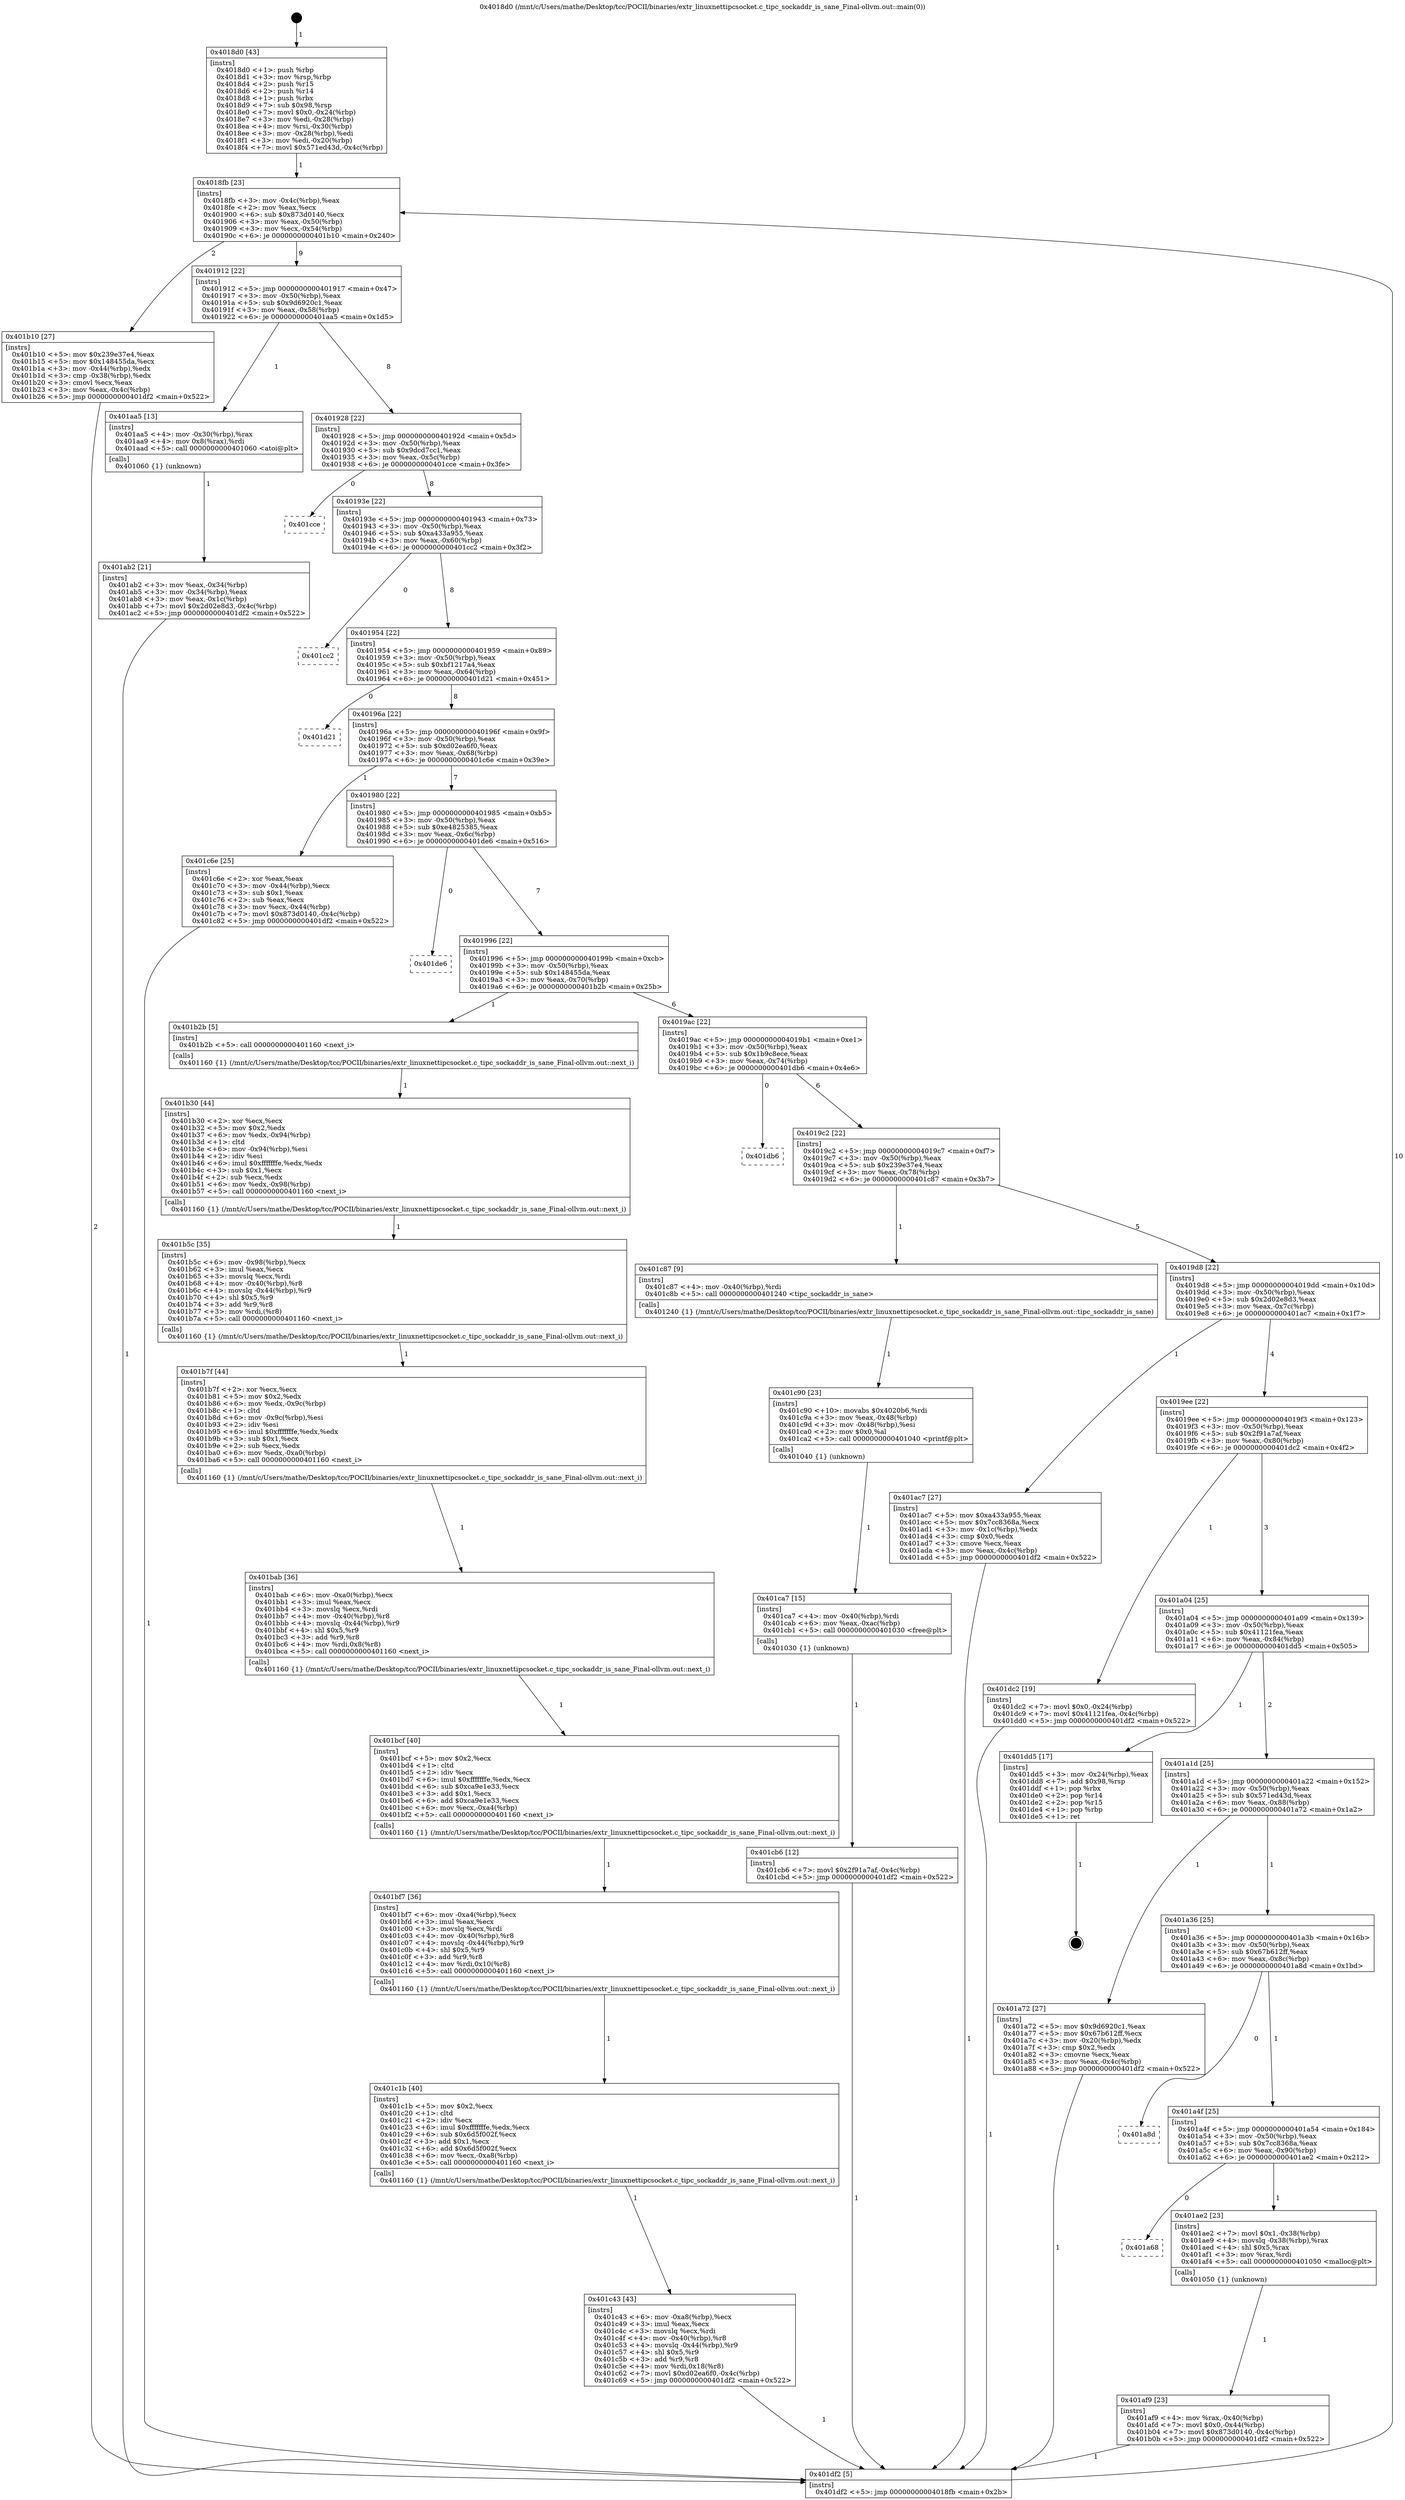digraph "0x4018d0" {
  label = "0x4018d0 (/mnt/c/Users/mathe/Desktop/tcc/POCII/binaries/extr_linuxnettipcsocket.c_tipc_sockaddr_is_sane_Final-ollvm.out::main(0))"
  labelloc = "t"
  node[shape=record]

  Entry [label="",width=0.3,height=0.3,shape=circle,fillcolor=black,style=filled]
  "0x4018fb" [label="{
     0x4018fb [23]\l
     | [instrs]\l
     &nbsp;&nbsp;0x4018fb \<+3\>: mov -0x4c(%rbp),%eax\l
     &nbsp;&nbsp;0x4018fe \<+2\>: mov %eax,%ecx\l
     &nbsp;&nbsp;0x401900 \<+6\>: sub $0x873d0140,%ecx\l
     &nbsp;&nbsp;0x401906 \<+3\>: mov %eax,-0x50(%rbp)\l
     &nbsp;&nbsp;0x401909 \<+3\>: mov %ecx,-0x54(%rbp)\l
     &nbsp;&nbsp;0x40190c \<+6\>: je 0000000000401b10 \<main+0x240\>\l
  }"]
  "0x401b10" [label="{
     0x401b10 [27]\l
     | [instrs]\l
     &nbsp;&nbsp;0x401b10 \<+5\>: mov $0x239e37e4,%eax\l
     &nbsp;&nbsp;0x401b15 \<+5\>: mov $0x148455da,%ecx\l
     &nbsp;&nbsp;0x401b1a \<+3\>: mov -0x44(%rbp),%edx\l
     &nbsp;&nbsp;0x401b1d \<+3\>: cmp -0x38(%rbp),%edx\l
     &nbsp;&nbsp;0x401b20 \<+3\>: cmovl %ecx,%eax\l
     &nbsp;&nbsp;0x401b23 \<+3\>: mov %eax,-0x4c(%rbp)\l
     &nbsp;&nbsp;0x401b26 \<+5\>: jmp 0000000000401df2 \<main+0x522\>\l
  }"]
  "0x401912" [label="{
     0x401912 [22]\l
     | [instrs]\l
     &nbsp;&nbsp;0x401912 \<+5\>: jmp 0000000000401917 \<main+0x47\>\l
     &nbsp;&nbsp;0x401917 \<+3\>: mov -0x50(%rbp),%eax\l
     &nbsp;&nbsp;0x40191a \<+5\>: sub $0x9d6920c1,%eax\l
     &nbsp;&nbsp;0x40191f \<+3\>: mov %eax,-0x58(%rbp)\l
     &nbsp;&nbsp;0x401922 \<+6\>: je 0000000000401aa5 \<main+0x1d5\>\l
  }"]
  Exit [label="",width=0.3,height=0.3,shape=circle,fillcolor=black,style=filled,peripheries=2]
  "0x401aa5" [label="{
     0x401aa5 [13]\l
     | [instrs]\l
     &nbsp;&nbsp;0x401aa5 \<+4\>: mov -0x30(%rbp),%rax\l
     &nbsp;&nbsp;0x401aa9 \<+4\>: mov 0x8(%rax),%rdi\l
     &nbsp;&nbsp;0x401aad \<+5\>: call 0000000000401060 \<atoi@plt\>\l
     | [calls]\l
     &nbsp;&nbsp;0x401060 \{1\} (unknown)\l
  }"]
  "0x401928" [label="{
     0x401928 [22]\l
     | [instrs]\l
     &nbsp;&nbsp;0x401928 \<+5\>: jmp 000000000040192d \<main+0x5d\>\l
     &nbsp;&nbsp;0x40192d \<+3\>: mov -0x50(%rbp),%eax\l
     &nbsp;&nbsp;0x401930 \<+5\>: sub $0x9dcd7cc1,%eax\l
     &nbsp;&nbsp;0x401935 \<+3\>: mov %eax,-0x5c(%rbp)\l
     &nbsp;&nbsp;0x401938 \<+6\>: je 0000000000401cce \<main+0x3fe\>\l
  }"]
  "0x401cb6" [label="{
     0x401cb6 [12]\l
     | [instrs]\l
     &nbsp;&nbsp;0x401cb6 \<+7\>: movl $0x2f91a7af,-0x4c(%rbp)\l
     &nbsp;&nbsp;0x401cbd \<+5\>: jmp 0000000000401df2 \<main+0x522\>\l
  }"]
  "0x401cce" [label="{
     0x401cce\l
  }", style=dashed]
  "0x40193e" [label="{
     0x40193e [22]\l
     | [instrs]\l
     &nbsp;&nbsp;0x40193e \<+5\>: jmp 0000000000401943 \<main+0x73\>\l
     &nbsp;&nbsp;0x401943 \<+3\>: mov -0x50(%rbp),%eax\l
     &nbsp;&nbsp;0x401946 \<+5\>: sub $0xa433a955,%eax\l
     &nbsp;&nbsp;0x40194b \<+3\>: mov %eax,-0x60(%rbp)\l
     &nbsp;&nbsp;0x40194e \<+6\>: je 0000000000401cc2 \<main+0x3f2\>\l
  }"]
  "0x401ca7" [label="{
     0x401ca7 [15]\l
     | [instrs]\l
     &nbsp;&nbsp;0x401ca7 \<+4\>: mov -0x40(%rbp),%rdi\l
     &nbsp;&nbsp;0x401cab \<+6\>: mov %eax,-0xac(%rbp)\l
     &nbsp;&nbsp;0x401cb1 \<+5\>: call 0000000000401030 \<free@plt\>\l
     | [calls]\l
     &nbsp;&nbsp;0x401030 \{1\} (unknown)\l
  }"]
  "0x401cc2" [label="{
     0x401cc2\l
  }", style=dashed]
  "0x401954" [label="{
     0x401954 [22]\l
     | [instrs]\l
     &nbsp;&nbsp;0x401954 \<+5\>: jmp 0000000000401959 \<main+0x89\>\l
     &nbsp;&nbsp;0x401959 \<+3\>: mov -0x50(%rbp),%eax\l
     &nbsp;&nbsp;0x40195c \<+5\>: sub $0xbf1217a4,%eax\l
     &nbsp;&nbsp;0x401961 \<+3\>: mov %eax,-0x64(%rbp)\l
     &nbsp;&nbsp;0x401964 \<+6\>: je 0000000000401d21 \<main+0x451\>\l
  }"]
  "0x401c90" [label="{
     0x401c90 [23]\l
     | [instrs]\l
     &nbsp;&nbsp;0x401c90 \<+10\>: movabs $0x4020b6,%rdi\l
     &nbsp;&nbsp;0x401c9a \<+3\>: mov %eax,-0x48(%rbp)\l
     &nbsp;&nbsp;0x401c9d \<+3\>: mov -0x48(%rbp),%esi\l
     &nbsp;&nbsp;0x401ca0 \<+2\>: mov $0x0,%al\l
     &nbsp;&nbsp;0x401ca2 \<+5\>: call 0000000000401040 \<printf@plt\>\l
     | [calls]\l
     &nbsp;&nbsp;0x401040 \{1\} (unknown)\l
  }"]
  "0x401d21" [label="{
     0x401d21\l
  }", style=dashed]
  "0x40196a" [label="{
     0x40196a [22]\l
     | [instrs]\l
     &nbsp;&nbsp;0x40196a \<+5\>: jmp 000000000040196f \<main+0x9f\>\l
     &nbsp;&nbsp;0x40196f \<+3\>: mov -0x50(%rbp),%eax\l
     &nbsp;&nbsp;0x401972 \<+5\>: sub $0xd02ea6f0,%eax\l
     &nbsp;&nbsp;0x401977 \<+3\>: mov %eax,-0x68(%rbp)\l
     &nbsp;&nbsp;0x40197a \<+6\>: je 0000000000401c6e \<main+0x39e\>\l
  }"]
  "0x401c43" [label="{
     0x401c43 [43]\l
     | [instrs]\l
     &nbsp;&nbsp;0x401c43 \<+6\>: mov -0xa8(%rbp),%ecx\l
     &nbsp;&nbsp;0x401c49 \<+3\>: imul %eax,%ecx\l
     &nbsp;&nbsp;0x401c4c \<+3\>: movslq %ecx,%rdi\l
     &nbsp;&nbsp;0x401c4f \<+4\>: mov -0x40(%rbp),%r8\l
     &nbsp;&nbsp;0x401c53 \<+4\>: movslq -0x44(%rbp),%r9\l
     &nbsp;&nbsp;0x401c57 \<+4\>: shl $0x5,%r9\l
     &nbsp;&nbsp;0x401c5b \<+3\>: add %r9,%r8\l
     &nbsp;&nbsp;0x401c5e \<+4\>: mov %rdi,0x18(%r8)\l
     &nbsp;&nbsp;0x401c62 \<+7\>: movl $0xd02ea6f0,-0x4c(%rbp)\l
     &nbsp;&nbsp;0x401c69 \<+5\>: jmp 0000000000401df2 \<main+0x522\>\l
  }"]
  "0x401c6e" [label="{
     0x401c6e [25]\l
     | [instrs]\l
     &nbsp;&nbsp;0x401c6e \<+2\>: xor %eax,%eax\l
     &nbsp;&nbsp;0x401c70 \<+3\>: mov -0x44(%rbp),%ecx\l
     &nbsp;&nbsp;0x401c73 \<+3\>: sub $0x1,%eax\l
     &nbsp;&nbsp;0x401c76 \<+2\>: sub %eax,%ecx\l
     &nbsp;&nbsp;0x401c78 \<+3\>: mov %ecx,-0x44(%rbp)\l
     &nbsp;&nbsp;0x401c7b \<+7\>: movl $0x873d0140,-0x4c(%rbp)\l
     &nbsp;&nbsp;0x401c82 \<+5\>: jmp 0000000000401df2 \<main+0x522\>\l
  }"]
  "0x401980" [label="{
     0x401980 [22]\l
     | [instrs]\l
     &nbsp;&nbsp;0x401980 \<+5\>: jmp 0000000000401985 \<main+0xb5\>\l
     &nbsp;&nbsp;0x401985 \<+3\>: mov -0x50(%rbp),%eax\l
     &nbsp;&nbsp;0x401988 \<+5\>: sub $0xe4825385,%eax\l
     &nbsp;&nbsp;0x40198d \<+3\>: mov %eax,-0x6c(%rbp)\l
     &nbsp;&nbsp;0x401990 \<+6\>: je 0000000000401de6 \<main+0x516\>\l
  }"]
  "0x401c1b" [label="{
     0x401c1b [40]\l
     | [instrs]\l
     &nbsp;&nbsp;0x401c1b \<+5\>: mov $0x2,%ecx\l
     &nbsp;&nbsp;0x401c20 \<+1\>: cltd\l
     &nbsp;&nbsp;0x401c21 \<+2\>: idiv %ecx\l
     &nbsp;&nbsp;0x401c23 \<+6\>: imul $0xfffffffe,%edx,%ecx\l
     &nbsp;&nbsp;0x401c29 \<+6\>: sub $0x6d5f002f,%ecx\l
     &nbsp;&nbsp;0x401c2f \<+3\>: add $0x1,%ecx\l
     &nbsp;&nbsp;0x401c32 \<+6\>: add $0x6d5f002f,%ecx\l
     &nbsp;&nbsp;0x401c38 \<+6\>: mov %ecx,-0xa8(%rbp)\l
     &nbsp;&nbsp;0x401c3e \<+5\>: call 0000000000401160 \<next_i\>\l
     | [calls]\l
     &nbsp;&nbsp;0x401160 \{1\} (/mnt/c/Users/mathe/Desktop/tcc/POCII/binaries/extr_linuxnettipcsocket.c_tipc_sockaddr_is_sane_Final-ollvm.out::next_i)\l
  }"]
  "0x401de6" [label="{
     0x401de6\l
  }", style=dashed]
  "0x401996" [label="{
     0x401996 [22]\l
     | [instrs]\l
     &nbsp;&nbsp;0x401996 \<+5\>: jmp 000000000040199b \<main+0xcb\>\l
     &nbsp;&nbsp;0x40199b \<+3\>: mov -0x50(%rbp),%eax\l
     &nbsp;&nbsp;0x40199e \<+5\>: sub $0x148455da,%eax\l
     &nbsp;&nbsp;0x4019a3 \<+3\>: mov %eax,-0x70(%rbp)\l
     &nbsp;&nbsp;0x4019a6 \<+6\>: je 0000000000401b2b \<main+0x25b\>\l
  }"]
  "0x401bf7" [label="{
     0x401bf7 [36]\l
     | [instrs]\l
     &nbsp;&nbsp;0x401bf7 \<+6\>: mov -0xa4(%rbp),%ecx\l
     &nbsp;&nbsp;0x401bfd \<+3\>: imul %eax,%ecx\l
     &nbsp;&nbsp;0x401c00 \<+3\>: movslq %ecx,%rdi\l
     &nbsp;&nbsp;0x401c03 \<+4\>: mov -0x40(%rbp),%r8\l
     &nbsp;&nbsp;0x401c07 \<+4\>: movslq -0x44(%rbp),%r9\l
     &nbsp;&nbsp;0x401c0b \<+4\>: shl $0x5,%r9\l
     &nbsp;&nbsp;0x401c0f \<+3\>: add %r9,%r8\l
     &nbsp;&nbsp;0x401c12 \<+4\>: mov %rdi,0x10(%r8)\l
     &nbsp;&nbsp;0x401c16 \<+5\>: call 0000000000401160 \<next_i\>\l
     | [calls]\l
     &nbsp;&nbsp;0x401160 \{1\} (/mnt/c/Users/mathe/Desktop/tcc/POCII/binaries/extr_linuxnettipcsocket.c_tipc_sockaddr_is_sane_Final-ollvm.out::next_i)\l
  }"]
  "0x401b2b" [label="{
     0x401b2b [5]\l
     | [instrs]\l
     &nbsp;&nbsp;0x401b2b \<+5\>: call 0000000000401160 \<next_i\>\l
     | [calls]\l
     &nbsp;&nbsp;0x401160 \{1\} (/mnt/c/Users/mathe/Desktop/tcc/POCII/binaries/extr_linuxnettipcsocket.c_tipc_sockaddr_is_sane_Final-ollvm.out::next_i)\l
  }"]
  "0x4019ac" [label="{
     0x4019ac [22]\l
     | [instrs]\l
     &nbsp;&nbsp;0x4019ac \<+5\>: jmp 00000000004019b1 \<main+0xe1\>\l
     &nbsp;&nbsp;0x4019b1 \<+3\>: mov -0x50(%rbp),%eax\l
     &nbsp;&nbsp;0x4019b4 \<+5\>: sub $0x1b9c8ece,%eax\l
     &nbsp;&nbsp;0x4019b9 \<+3\>: mov %eax,-0x74(%rbp)\l
     &nbsp;&nbsp;0x4019bc \<+6\>: je 0000000000401db6 \<main+0x4e6\>\l
  }"]
  "0x401bcf" [label="{
     0x401bcf [40]\l
     | [instrs]\l
     &nbsp;&nbsp;0x401bcf \<+5\>: mov $0x2,%ecx\l
     &nbsp;&nbsp;0x401bd4 \<+1\>: cltd\l
     &nbsp;&nbsp;0x401bd5 \<+2\>: idiv %ecx\l
     &nbsp;&nbsp;0x401bd7 \<+6\>: imul $0xfffffffe,%edx,%ecx\l
     &nbsp;&nbsp;0x401bdd \<+6\>: sub $0xca9e1e33,%ecx\l
     &nbsp;&nbsp;0x401be3 \<+3\>: add $0x1,%ecx\l
     &nbsp;&nbsp;0x401be6 \<+6\>: add $0xca9e1e33,%ecx\l
     &nbsp;&nbsp;0x401bec \<+6\>: mov %ecx,-0xa4(%rbp)\l
     &nbsp;&nbsp;0x401bf2 \<+5\>: call 0000000000401160 \<next_i\>\l
     | [calls]\l
     &nbsp;&nbsp;0x401160 \{1\} (/mnt/c/Users/mathe/Desktop/tcc/POCII/binaries/extr_linuxnettipcsocket.c_tipc_sockaddr_is_sane_Final-ollvm.out::next_i)\l
  }"]
  "0x401db6" [label="{
     0x401db6\l
  }", style=dashed]
  "0x4019c2" [label="{
     0x4019c2 [22]\l
     | [instrs]\l
     &nbsp;&nbsp;0x4019c2 \<+5\>: jmp 00000000004019c7 \<main+0xf7\>\l
     &nbsp;&nbsp;0x4019c7 \<+3\>: mov -0x50(%rbp),%eax\l
     &nbsp;&nbsp;0x4019ca \<+5\>: sub $0x239e37e4,%eax\l
     &nbsp;&nbsp;0x4019cf \<+3\>: mov %eax,-0x78(%rbp)\l
     &nbsp;&nbsp;0x4019d2 \<+6\>: je 0000000000401c87 \<main+0x3b7\>\l
  }"]
  "0x401bab" [label="{
     0x401bab [36]\l
     | [instrs]\l
     &nbsp;&nbsp;0x401bab \<+6\>: mov -0xa0(%rbp),%ecx\l
     &nbsp;&nbsp;0x401bb1 \<+3\>: imul %eax,%ecx\l
     &nbsp;&nbsp;0x401bb4 \<+3\>: movslq %ecx,%rdi\l
     &nbsp;&nbsp;0x401bb7 \<+4\>: mov -0x40(%rbp),%r8\l
     &nbsp;&nbsp;0x401bbb \<+4\>: movslq -0x44(%rbp),%r9\l
     &nbsp;&nbsp;0x401bbf \<+4\>: shl $0x5,%r9\l
     &nbsp;&nbsp;0x401bc3 \<+3\>: add %r9,%r8\l
     &nbsp;&nbsp;0x401bc6 \<+4\>: mov %rdi,0x8(%r8)\l
     &nbsp;&nbsp;0x401bca \<+5\>: call 0000000000401160 \<next_i\>\l
     | [calls]\l
     &nbsp;&nbsp;0x401160 \{1\} (/mnt/c/Users/mathe/Desktop/tcc/POCII/binaries/extr_linuxnettipcsocket.c_tipc_sockaddr_is_sane_Final-ollvm.out::next_i)\l
  }"]
  "0x401c87" [label="{
     0x401c87 [9]\l
     | [instrs]\l
     &nbsp;&nbsp;0x401c87 \<+4\>: mov -0x40(%rbp),%rdi\l
     &nbsp;&nbsp;0x401c8b \<+5\>: call 0000000000401240 \<tipc_sockaddr_is_sane\>\l
     | [calls]\l
     &nbsp;&nbsp;0x401240 \{1\} (/mnt/c/Users/mathe/Desktop/tcc/POCII/binaries/extr_linuxnettipcsocket.c_tipc_sockaddr_is_sane_Final-ollvm.out::tipc_sockaddr_is_sane)\l
  }"]
  "0x4019d8" [label="{
     0x4019d8 [22]\l
     | [instrs]\l
     &nbsp;&nbsp;0x4019d8 \<+5\>: jmp 00000000004019dd \<main+0x10d\>\l
     &nbsp;&nbsp;0x4019dd \<+3\>: mov -0x50(%rbp),%eax\l
     &nbsp;&nbsp;0x4019e0 \<+5\>: sub $0x2d02e8d3,%eax\l
     &nbsp;&nbsp;0x4019e5 \<+3\>: mov %eax,-0x7c(%rbp)\l
     &nbsp;&nbsp;0x4019e8 \<+6\>: je 0000000000401ac7 \<main+0x1f7\>\l
  }"]
  "0x401b7f" [label="{
     0x401b7f [44]\l
     | [instrs]\l
     &nbsp;&nbsp;0x401b7f \<+2\>: xor %ecx,%ecx\l
     &nbsp;&nbsp;0x401b81 \<+5\>: mov $0x2,%edx\l
     &nbsp;&nbsp;0x401b86 \<+6\>: mov %edx,-0x9c(%rbp)\l
     &nbsp;&nbsp;0x401b8c \<+1\>: cltd\l
     &nbsp;&nbsp;0x401b8d \<+6\>: mov -0x9c(%rbp),%esi\l
     &nbsp;&nbsp;0x401b93 \<+2\>: idiv %esi\l
     &nbsp;&nbsp;0x401b95 \<+6\>: imul $0xfffffffe,%edx,%edx\l
     &nbsp;&nbsp;0x401b9b \<+3\>: sub $0x1,%ecx\l
     &nbsp;&nbsp;0x401b9e \<+2\>: sub %ecx,%edx\l
     &nbsp;&nbsp;0x401ba0 \<+6\>: mov %edx,-0xa0(%rbp)\l
     &nbsp;&nbsp;0x401ba6 \<+5\>: call 0000000000401160 \<next_i\>\l
     | [calls]\l
     &nbsp;&nbsp;0x401160 \{1\} (/mnt/c/Users/mathe/Desktop/tcc/POCII/binaries/extr_linuxnettipcsocket.c_tipc_sockaddr_is_sane_Final-ollvm.out::next_i)\l
  }"]
  "0x401ac7" [label="{
     0x401ac7 [27]\l
     | [instrs]\l
     &nbsp;&nbsp;0x401ac7 \<+5\>: mov $0xa433a955,%eax\l
     &nbsp;&nbsp;0x401acc \<+5\>: mov $0x7cc8368a,%ecx\l
     &nbsp;&nbsp;0x401ad1 \<+3\>: mov -0x1c(%rbp),%edx\l
     &nbsp;&nbsp;0x401ad4 \<+3\>: cmp $0x0,%edx\l
     &nbsp;&nbsp;0x401ad7 \<+3\>: cmove %ecx,%eax\l
     &nbsp;&nbsp;0x401ada \<+3\>: mov %eax,-0x4c(%rbp)\l
     &nbsp;&nbsp;0x401add \<+5\>: jmp 0000000000401df2 \<main+0x522\>\l
  }"]
  "0x4019ee" [label="{
     0x4019ee [22]\l
     | [instrs]\l
     &nbsp;&nbsp;0x4019ee \<+5\>: jmp 00000000004019f3 \<main+0x123\>\l
     &nbsp;&nbsp;0x4019f3 \<+3\>: mov -0x50(%rbp),%eax\l
     &nbsp;&nbsp;0x4019f6 \<+5\>: sub $0x2f91a7af,%eax\l
     &nbsp;&nbsp;0x4019fb \<+3\>: mov %eax,-0x80(%rbp)\l
     &nbsp;&nbsp;0x4019fe \<+6\>: je 0000000000401dc2 \<main+0x4f2\>\l
  }"]
  "0x401b5c" [label="{
     0x401b5c [35]\l
     | [instrs]\l
     &nbsp;&nbsp;0x401b5c \<+6\>: mov -0x98(%rbp),%ecx\l
     &nbsp;&nbsp;0x401b62 \<+3\>: imul %eax,%ecx\l
     &nbsp;&nbsp;0x401b65 \<+3\>: movslq %ecx,%rdi\l
     &nbsp;&nbsp;0x401b68 \<+4\>: mov -0x40(%rbp),%r8\l
     &nbsp;&nbsp;0x401b6c \<+4\>: movslq -0x44(%rbp),%r9\l
     &nbsp;&nbsp;0x401b70 \<+4\>: shl $0x5,%r9\l
     &nbsp;&nbsp;0x401b74 \<+3\>: add %r9,%r8\l
     &nbsp;&nbsp;0x401b77 \<+3\>: mov %rdi,(%r8)\l
     &nbsp;&nbsp;0x401b7a \<+5\>: call 0000000000401160 \<next_i\>\l
     | [calls]\l
     &nbsp;&nbsp;0x401160 \{1\} (/mnt/c/Users/mathe/Desktop/tcc/POCII/binaries/extr_linuxnettipcsocket.c_tipc_sockaddr_is_sane_Final-ollvm.out::next_i)\l
  }"]
  "0x401dc2" [label="{
     0x401dc2 [19]\l
     | [instrs]\l
     &nbsp;&nbsp;0x401dc2 \<+7\>: movl $0x0,-0x24(%rbp)\l
     &nbsp;&nbsp;0x401dc9 \<+7\>: movl $0x41121fea,-0x4c(%rbp)\l
     &nbsp;&nbsp;0x401dd0 \<+5\>: jmp 0000000000401df2 \<main+0x522\>\l
  }"]
  "0x401a04" [label="{
     0x401a04 [25]\l
     | [instrs]\l
     &nbsp;&nbsp;0x401a04 \<+5\>: jmp 0000000000401a09 \<main+0x139\>\l
     &nbsp;&nbsp;0x401a09 \<+3\>: mov -0x50(%rbp),%eax\l
     &nbsp;&nbsp;0x401a0c \<+5\>: sub $0x41121fea,%eax\l
     &nbsp;&nbsp;0x401a11 \<+6\>: mov %eax,-0x84(%rbp)\l
     &nbsp;&nbsp;0x401a17 \<+6\>: je 0000000000401dd5 \<main+0x505\>\l
  }"]
  "0x401b30" [label="{
     0x401b30 [44]\l
     | [instrs]\l
     &nbsp;&nbsp;0x401b30 \<+2\>: xor %ecx,%ecx\l
     &nbsp;&nbsp;0x401b32 \<+5\>: mov $0x2,%edx\l
     &nbsp;&nbsp;0x401b37 \<+6\>: mov %edx,-0x94(%rbp)\l
     &nbsp;&nbsp;0x401b3d \<+1\>: cltd\l
     &nbsp;&nbsp;0x401b3e \<+6\>: mov -0x94(%rbp),%esi\l
     &nbsp;&nbsp;0x401b44 \<+2\>: idiv %esi\l
     &nbsp;&nbsp;0x401b46 \<+6\>: imul $0xfffffffe,%edx,%edx\l
     &nbsp;&nbsp;0x401b4c \<+3\>: sub $0x1,%ecx\l
     &nbsp;&nbsp;0x401b4f \<+2\>: sub %ecx,%edx\l
     &nbsp;&nbsp;0x401b51 \<+6\>: mov %edx,-0x98(%rbp)\l
     &nbsp;&nbsp;0x401b57 \<+5\>: call 0000000000401160 \<next_i\>\l
     | [calls]\l
     &nbsp;&nbsp;0x401160 \{1\} (/mnt/c/Users/mathe/Desktop/tcc/POCII/binaries/extr_linuxnettipcsocket.c_tipc_sockaddr_is_sane_Final-ollvm.out::next_i)\l
  }"]
  "0x401dd5" [label="{
     0x401dd5 [17]\l
     | [instrs]\l
     &nbsp;&nbsp;0x401dd5 \<+3\>: mov -0x24(%rbp),%eax\l
     &nbsp;&nbsp;0x401dd8 \<+7\>: add $0x98,%rsp\l
     &nbsp;&nbsp;0x401ddf \<+1\>: pop %rbx\l
     &nbsp;&nbsp;0x401de0 \<+2\>: pop %r14\l
     &nbsp;&nbsp;0x401de2 \<+2\>: pop %r15\l
     &nbsp;&nbsp;0x401de4 \<+1\>: pop %rbp\l
     &nbsp;&nbsp;0x401de5 \<+1\>: ret\l
  }"]
  "0x401a1d" [label="{
     0x401a1d [25]\l
     | [instrs]\l
     &nbsp;&nbsp;0x401a1d \<+5\>: jmp 0000000000401a22 \<main+0x152\>\l
     &nbsp;&nbsp;0x401a22 \<+3\>: mov -0x50(%rbp),%eax\l
     &nbsp;&nbsp;0x401a25 \<+5\>: sub $0x571ed43d,%eax\l
     &nbsp;&nbsp;0x401a2a \<+6\>: mov %eax,-0x88(%rbp)\l
     &nbsp;&nbsp;0x401a30 \<+6\>: je 0000000000401a72 \<main+0x1a2\>\l
  }"]
  "0x401af9" [label="{
     0x401af9 [23]\l
     | [instrs]\l
     &nbsp;&nbsp;0x401af9 \<+4\>: mov %rax,-0x40(%rbp)\l
     &nbsp;&nbsp;0x401afd \<+7\>: movl $0x0,-0x44(%rbp)\l
     &nbsp;&nbsp;0x401b04 \<+7\>: movl $0x873d0140,-0x4c(%rbp)\l
     &nbsp;&nbsp;0x401b0b \<+5\>: jmp 0000000000401df2 \<main+0x522\>\l
  }"]
  "0x401a72" [label="{
     0x401a72 [27]\l
     | [instrs]\l
     &nbsp;&nbsp;0x401a72 \<+5\>: mov $0x9d6920c1,%eax\l
     &nbsp;&nbsp;0x401a77 \<+5\>: mov $0x67b612ff,%ecx\l
     &nbsp;&nbsp;0x401a7c \<+3\>: mov -0x20(%rbp),%edx\l
     &nbsp;&nbsp;0x401a7f \<+3\>: cmp $0x2,%edx\l
     &nbsp;&nbsp;0x401a82 \<+3\>: cmovne %ecx,%eax\l
     &nbsp;&nbsp;0x401a85 \<+3\>: mov %eax,-0x4c(%rbp)\l
     &nbsp;&nbsp;0x401a88 \<+5\>: jmp 0000000000401df2 \<main+0x522\>\l
  }"]
  "0x401a36" [label="{
     0x401a36 [25]\l
     | [instrs]\l
     &nbsp;&nbsp;0x401a36 \<+5\>: jmp 0000000000401a3b \<main+0x16b\>\l
     &nbsp;&nbsp;0x401a3b \<+3\>: mov -0x50(%rbp),%eax\l
     &nbsp;&nbsp;0x401a3e \<+5\>: sub $0x67b612ff,%eax\l
     &nbsp;&nbsp;0x401a43 \<+6\>: mov %eax,-0x8c(%rbp)\l
     &nbsp;&nbsp;0x401a49 \<+6\>: je 0000000000401a8d \<main+0x1bd\>\l
  }"]
  "0x401df2" [label="{
     0x401df2 [5]\l
     | [instrs]\l
     &nbsp;&nbsp;0x401df2 \<+5\>: jmp 00000000004018fb \<main+0x2b\>\l
  }"]
  "0x4018d0" [label="{
     0x4018d0 [43]\l
     | [instrs]\l
     &nbsp;&nbsp;0x4018d0 \<+1\>: push %rbp\l
     &nbsp;&nbsp;0x4018d1 \<+3\>: mov %rsp,%rbp\l
     &nbsp;&nbsp;0x4018d4 \<+2\>: push %r15\l
     &nbsp;&nbsp;0x4018d6 \<+2\>: push %r14\l
     &nbsp;&nbsp;0x4018d8 \<+1\>: push %rbx\l
     &nbsp;&nbsp;0x4018d9 \<+7\>: sub $0x98,%rsp\l
     &nbsp;&nbsp;0x4018e0 \<+7\>: movl $0x0,-0x24(%rbp)\l
     &nbsp;&nbsp;0x4018e7 \<+3\>: mov %edi,-0x28(%rbp)\l
     &nbsp;&nbsp;0x4018ea \<+4\>: mov %rsi,-0x30(%rbp)\l
     &nbsp;&nbsp;0x4018ee \<+3\>: mov -0x28(%rbp),%edi\l
     &nbsp;&nbsp;0x4018f1 \<+3\>: mov %edi,-0x20(%rbp)\l
     &nbsp;&nbsp;0x4018f4 \<+7\>: movl $0x571ed43d,-0x4c(%rbp)\l
  }"]
  "0x401ab2" [label="{
     0x401ab2 [21]\l
     | [instrs]\l
     &nbsp;&nbsp;0x401ab2 \<+3\>: mov %eax,-0x34(%rbp)\l
     &nbsp;&nbsp;0x401ab5 \<+3\>: mov -0x34(%rbp),%eax\l
     &nbsp;&nbsp;0x401ab8 \<+3\>: mov %eax,-0x1c(%rbp)\l
     &nbsp;&nbsp;0x401abb \<+7\>: movl $0x2d02e8d3,-0x4c(%rbp)\l
     &nbsp;&nbsp;0x401ac2 \<+5\>: jmp 0000000000401df2 \<main+0x522\>\l
  }"]
  "0x401a68" [label="{
     0x401a68\l
  }", style=dashed]
  "0x401a8d" [label="{
     0x401a8d\l
  }", style=dashed]
  "0x401a4f" [label="{
     0x401a4f [25]\l
     | [instrs]\l
     &nbsp;&nbsp;0x401a4f \<+5\>: jmp 0000000000401a54 \<main+0x184\>\l
     &nbsp;&nbsp;0x401a54 \<+3\>: mov -0x50(%rbp),%eax\l
     &nbsp;&nbsp;0x401a57 \<+5\>: sub $0x7cc8368a,%eax\l
     &nbsp;&nbsp;0x401a5c \<+6\>: mov %eax,-0x90(%rbp)\l
     &nbsp;&nbsp;0x401a62 \<+6\>: je 0000000000401ae2 \<main+0x212\>\l
  }"]
  "0x401ae2" [label="{
     0x401ae2 [23]\l
     | [instrs]\l
     &nbsp;&nbsp;0x401ae2 \<+7\>: movl $0x1,-0x38(%rbp)\l
     &nbsp;&nbsp;0x401ae9 \<+4\>: movslq -0x38(%rbp),%rax\l
     &nbsp;&nbsp;0x401aed \<+4\>: shl $0x5,%rax\l
     &nbsp;&nbsp;0x401af1 \<+3\>: mov %rax,%rdi\l
     &nbsp;&nbsp;0x401af4 \<+5\>: call 0000000000401050 \<malloc@plt\>\l
     | [calls]\l
     &nbsp;&nbsp;0x401050 \{1\} (unknown)\l
  }"]
  Entry -> "0x4018d0" [label=" 1"]
  "0x4018fb" -> "0x401b10" [label=" 2"]
  "0x4018fb" -> "0x401912" [label=" 9"]
  "0x401dd5" -> Exit [label=" 1"]
  "0x401912" -> "0x401aa5" [label=" 1"]
  "0x401912" -> "0x401928" [label=" 8"]
  "0x401dc2" -> "0x401df2" [label=" 1"]
  "0x401928" -> "0x401cce" [label=" 0"]
  "0x401928" -> "0x40193e" [label=" 8"]
  "0x401cb6" -> "0x401df2" [label=" 1"]
  "0x40193e" -> "0x401cc2" [label=" 0"]
  "0x40193e" -> "0x401954" [label=" 8"]
  "0x401ca7" -> "0x401cb6" [label=" 1"]
  "0x401954" -> "0x401d21" [label=" 0"]
  "0x401954" -> "0x40196a" [label=" 8"]
  "0x401c90" -> "0x401ca7" [label=" 1"]
  "0x40196a" -> "0x401c6e" [label=" 1"]
  "0x40196a" -> "0x401980" [label=" 7"]
  "0x401c87" -> "0x401c90" [label=" 1"]
  "0x401980" -> "0x401de6" [label=" 0"]
  "0x401980" -> "0x401996" [label=" 7"]
  "0x401c6e" -> "0x401df2" [label=" 1"]
  "0x401996" -> "0x401b2b" [label=" 1"]
  "0x401996" -> "0x4019ac" [label=" 6"]
  "0x401c43" -> "0x401df2" [label=" 1"]
  "0x4019ac" -> "0x401db6" [label=" 0"]
  "0x4019ac" -> "0x4019c2" [label=" 6"]
  "0x401c1b" -> "0x401c43" [label=" 1"]
  "0x4019c2" -> "0x401c87" [label=" 1"]
  "0x4019c2" -> "0x4019d8" [label=" 5"]
  "0x401bf7" -> "0x401c1b" [label=" 1"]
  "0x4019d8" -> "0x401ac7" [label=" 1"]
  "0x4019d8" -> "0x4019ee" [label=" 4"]
  "0x401bcf" -> "0x401bf7" [label=" 1"]
  "0x4019ee" -> "0x401dc2" [label=" 1"]
  "0x4019ee" -> "0x401a04" [label=" 3"]
  "0x401bab" -> "0x401bcf" [label=" 1"]
  "0x401a04" -> "0x401dd5" [label=" 1"]
  "0x401a04" -> "0x401a1d" [label=" 2"]
  "0x401b7f" -> "0x401bab" [label=" 1"]
  "0x401a1d" -> "0x401a72" [label=" 1"]
  "0x401a1d" -> "0x401a36" [label=" 1"]
  "0x401a72" -> "0x401df2" [label=" 1"]
  "0x4018d0" -> "0x4018fb" [label=" 1"]
  "0x401df2" -> "0x4018fb" [label=" 10"]
  "0x401aa5" -> "0x401ab2" [label=" 1"]
  "0x401ab2" -> "0x401df2" [label=" 1"]
  "0x401ac7" -> "0x401df2" [label=" 1"]
  "0x401b5c" -> "0x401b7f" [label=" 1"]
  "0x401a36" -> "0x401a8d" [label=" 0"]
  "0x401a36" -> "0x401a4f" [label=" 1"]
  "0x401b30" -> "0x401b5c" [label=" 1"]
  "0x401a4f" -> "0x401ae2" [label=" 1"]
  "0x401a4f" -> "0x401a68" [label=" 0"]
  "0x401ae2" -> "0x401af9" [label=" 1"]
  "0x401af9" -> "0x401df2" [label=" 1"]
  "0x401b10" -> "0x401df2" [label=" 2"]
  "0x401b2b" -> "0x401b30" [label=" 1"]
}
